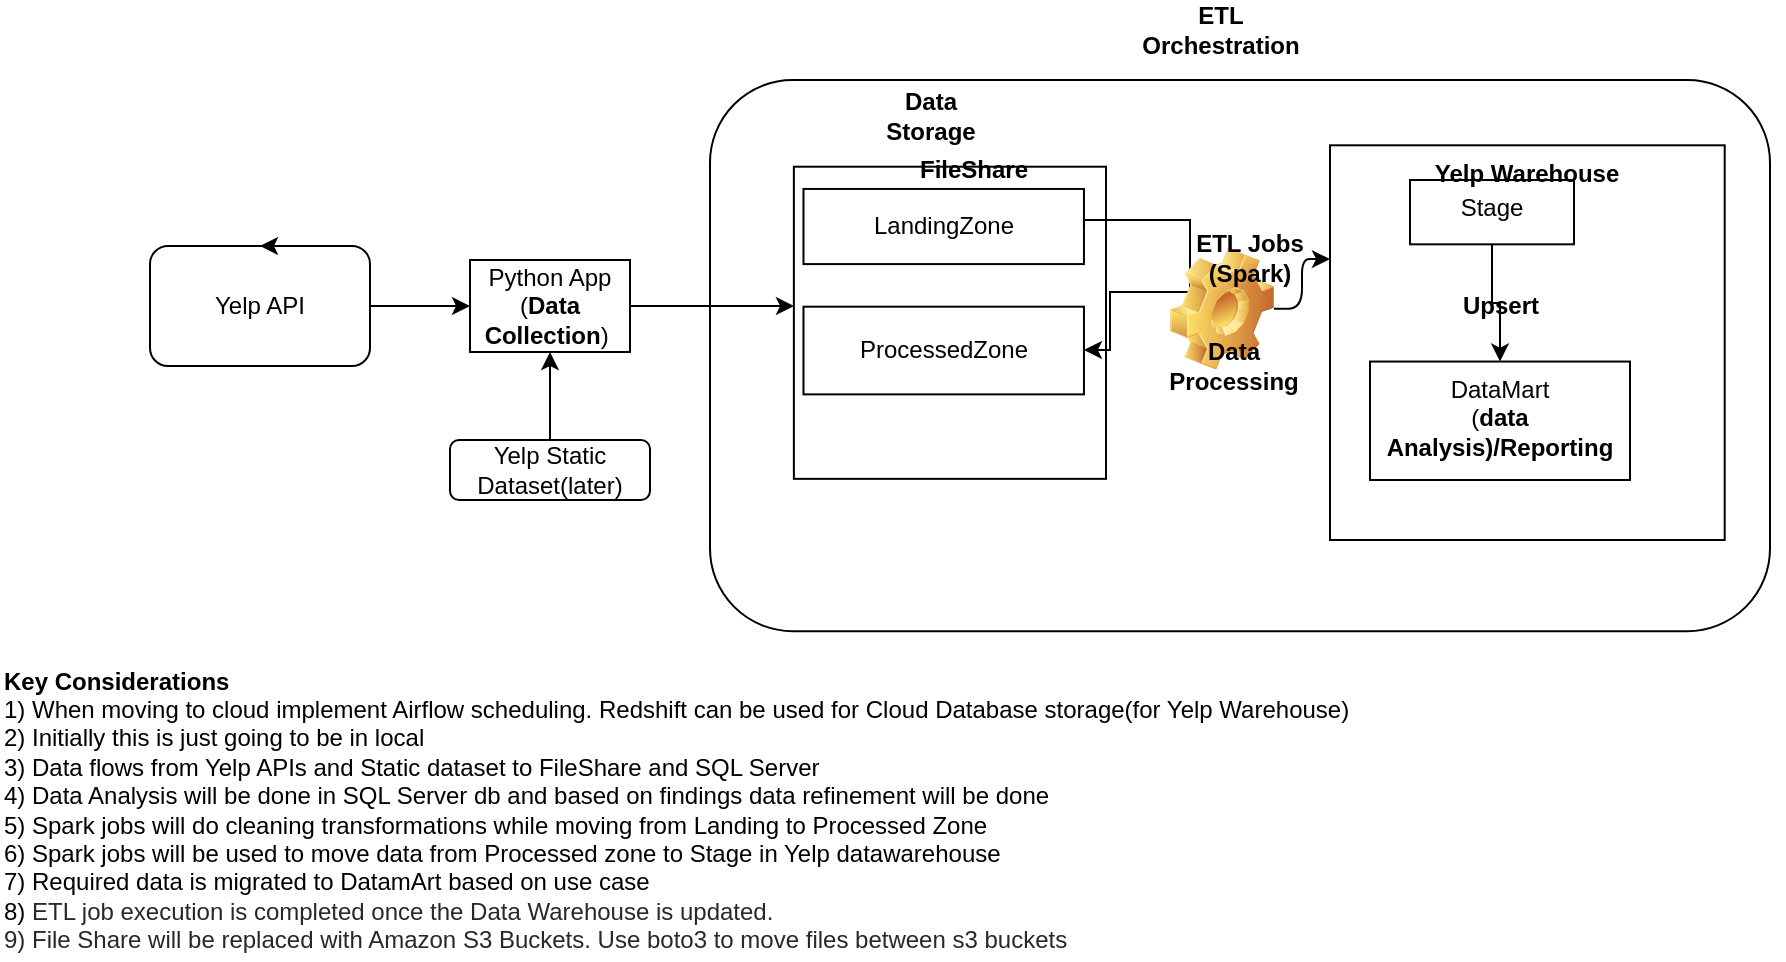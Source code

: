 <mxfile version="14.7.7" type="device"><diagram id="C5RBs43oDa-KdzZeNtuy" name="Page-1"><mxGraphModel dx="1821" dy="1603" grid="1" gridSize="10" guides="1" tooltips="1" connect="1" arrows="1" fold="1" page="1" pageScale="1" pageWidth="827" pageHeight="1169" math="0" shadow="0"><root><mxCell id="WIyWlLk6GJQsqaUBKTNV-0"/><mxCell id="WIyWlLk6GJQsqaUBKTNV-1" parent="WIyWlLk6GJQsqaUBKTNV-0"/><mxCell id="WM4zXxstgz6HfLPNzf8A-49" style="edgeStyle=orthogonalEdgeStyle;rounded=0;orthogonalLoop=1;jettySize=auto;html=1;entryX=0;entryY=0.5;entryDx=0;entryDy=0;" parent="WIyWlLk6GJQsqaUBKTNV-1" source="WIyWlLk6GJQsqaUBKTNV-3" target="WM4zXxstgz6HfLPNzf8A-1" edge="1"><mxGeometry relative="1" as="geometry"/></mxCell><mxCell id="WIyWlLk6GJQsqaUBKTNV-3" value="Yelp API" style="rounded=1;whiteSpace=wrap;html=1;fontSize=12;glass=0;strokeWidth=1;shadow=0;" parent="WIyWlLk6GJQsqaUBKTNV-1" vertex="1"><mxGeometry x="-30" y="93" width="110" height="60" as="geometry"/></mxCell><mxCell id="WM4zXxstgz6HfLPNzf8A-5" style="edgeStyle=orthogonalEdgeStyle;rounded=0;orthogonalLoop=1;jettySize=auto;html=1;entryX=0.5;entryY=1;entryDx=0;entryDy=0;" parent="WIyWlLk6GJQsqaUBKTNV-1" source="WM4zXxstgz6HfLPNzf8A-0" target="WM4zXxstgz6HfLPNzf8A-1" edge="1"><mxGeometry relative="1" as="geometry"/></mxCell><mxCell id="WM4zXxstgz6HfLPNzf8A-0" value="Yelp Static Dataset(later)" style="rounded=1;whiteSpace=wrap;html=1;fontSize=12;glass=0;strokeWidth=1;shadow=0;" parent="WIyWlLk6GJQsqaUBKTNV-1" vertex="1"><mxGeometry x="120" y="190" width="100" height="30" as="geometry"/></mxCell><mxCell id="WM4zXxstgz6HfLPNzf8A-1" value="Python App&lt;br&gt;(&lt;b&gt;Data Collection&lt;/b&gt;)&amp;nbsp;" style="rounded=0;whiteSpace=wrap;html=1;" parent="WIyWlLk6GJQsqaUBKTNV-1" vertex="1"><mxGeometry x="130" y="100" width="80" height="46" as="geometry"/></mxCell><mxCell id="WM4zXxstgz6HfLPNzf8A-37" value="&lt;font style=&quot;font-size: 12px&quot;&gt;&lt;b&gt;Key Considerations&lt;br&gt;&lt;/b&gt;1) When moving to cloud implement Airflow scheduling. Redshift can be used for Cloud Database storage(for Yelp Warehouse)&lt;br&gt;2) Initially this is just going to be in local&lt;br&gt;3) Data flows from Yelp APIs and Static dataset to FileShare and SQL Server&lt;br&gt;4) Data Analysis will be done in SQL Server db and based on findings data refinement will be done&amp;nbsp;&lt;br&gt;5) Spark jobs will do cleaning transformations while moving from Landing to Processed Zone&lt;br&gt;6) Spark jobs will be used to move data from Processed zone to Stage in Yelp datawarehouse&amp;nbsp;&lt;br&gt;7) Required data is migrated to DatamArt based on use case&lt;br&gt;&lt;font&gt;8)&amp;nbsp;&lt;span style=&quot;background-color: rgb(255 , 255 , 255) ; color: rgb(36 , 41 , 46)&quot;&gt;ETL job execution is completed once the Data Warehouse is updated.&lt;br&gt;9) File Share will be replaced with Amazon S3 Buckets. Use boto3 to move files between s3 buckets&lt;br&gt;&lt;/span&gt;&lt;/font&gt;&lt;/font&gt;" style="text;html=1;align=left;verticalAlign=middle;resizable=0;points=[];autosize=1;strokeColor=none;" parent="WIyWlLk6GJQsqaUBKTNV-1" vertex="1"><mxGeometry x="-105" y="300" width="690" height="150" as="geometry"/></mxCell><mxCell id="WM4zXxstgz6HfLPNzf8A-39" value="" style="group;" parent="WIyWlLk6GJQsqaUBKTNV-1" vertex="1" connectable="0"><mxGeometry x="250" y="-20" width="536.64" height="297.004" as="geometry"/></mxCell><mxCell id="WM4zXxstgz6HfLPNzf8A-10" value="" style="group" parent="WM4zXxstgz6HfLPNzf8A-39" vertex="1" connectable="0"><mxGeometry y="30.004" width="536.64" height="275.56" as="geometry"/></mxCell><mxCell id="WM4zXxstgz6HfLPNzf8A-7" value="" style="rounded=1;whiteSpace=wrap;html=1;" parent="WM4zXxstgz6HfLPNzf8A-10" vertex="1"><mxGeometry width="530" height="275.56" as="geometry"/></mxCell><mxCell id="WM4zXxstgz6HfLPNzf8A-9" value="LandingZone" style="rounded=0;whiteSpace=wrap;html=1;" parent="WM4zXxstgz6HfLPNzf8A-10" vertex="1"><mxGeometry x="46.743" y="54.471" width="140.23" height="37.576" as="geometry"/></mxCell><mxCell id="WM4zXxstgz6HfLPNzf8A-28" style="edgeStyle=orthogonalEdgeStyle;rounded=0;orthogonalLoop=1;jettySize=auto;html=1;exitX=1;exitY=0.5;exitDx=0;exitDy=0;" parent="WM4zXxstgz6HfLPNzf8A-10" source="WM4zXxstgz6HfLPNzf8A-9" target="WM4zXxstgz6HfLPNzf8A-11" edge="1"><mxGeometry relative="1" as="geometry"><Array as="points"><mxPoint x="187" y="70"/><mxPoint x="240" y="70"/><mxPoint x="240" y="106"/><mxPoint x="200" y="106"/><mxPoint x="200" y="135"/></Array></mxGeometry></mxCell><mxCell id="WM4zXxstgz6HfLPNzf8A-11" value="ProcessedZone" style="rounded=0;whiteSpace=wrap;html=1;" parent="WM4zXxstgz6HfLPNzf8A-10" vertex="1"><mxGeometry x="46.743" y="113.339" width="140.23" height="43.838" as="geometry"/></mxCell><mxCell id="WM4zXxstgz6HfLPNzf8A-15" value="&lt;p&gt;&lt;br&gt;&lt;/p&gt;" style="whiteSpace=wrap;html=1;aspect=fixed;fillColor=none;align=left;verticalAlign=top;" parent="WM4zXxstgz6HfLPNzf8A-10" vertex="1"><mxGeometry x="41.94" y="43.35" width="156.07" height="156.07" as="geometry"/></mxCell><mxCell id="WM4zXxstgz6HfLPNzf8A-16" value="&lt;b&gt;FileShare&lt;/b&gt;" style="text;html=1;strokeColor=none;fillColor=none;align=center;verticalAlign=middle;whiteSpace=wrap;rounded=0;" parent="WM4zXxstgz6HfLPNzf8A-10" vertex="1"><mxGeometry x="93.487" y="32.65" width="77.906" height="25.051" as="geometry"/></mxCell><mxCell id="WM4zXxstgz6HfLPNzf8A-19" value="" style="shape=image;html=1;verticalLabelPosition=bottom;verticalAlign=top;imageAspect=1;aspect=fixed;image=img/clipart/Gear_128x128.png;fillColor=none;" parent="WM4zXxstgz6HfLPNzf8A-10" vertex="1"><mxGeometry x="230.004" y="83.921" width="52" height="61" as="geometry"/></mxCell><mxCell id="WM4zXxstgz6HfLPNzf8A-20" value="ETL Jobs&lt;br&gt;(Spark)" style="text;html=1;strokeColor=none;fillColor=none;align=center;verticalAlign=middle;whiteSpace=wrap;rounded=0;fontStyle=1" parent="WM4zXxstgz6HfLPNzf8A-10" vertex="1"><mxGeometry x="240" y="71.838" width="60" height="34.021" as="geometry"/></mxCell><mxCell id="WM4zXxstgz6HfLPNzf8A-31" value="&lt;b&gt;Yelp Warehouse&lt;/b&gt;" style="whiteSpace=wrap;html=1;aspect=fixed;fillColor=none;verticalAlign=top;" parent="WM4zXxstgz6HfLPNzf8A-10" vertex="1"><mxGeometry x="310" y="32.65" width="197.35" height="197.35" as="geometry"/></mxCell><mxCell id="WM4zXxstgz6HfLPNzf8A-36" value="DataMart&lt;br&gt;(&lt;b&gt;data Analysis)/Reporting&lt;/b&gt;" style="rounded=0;whiteSpace=wrap;html=1;fillColor=none;verticalAlign=top;" parent="WM4zXxstgz6HfLPNzf8A-10" vertex="1"><mxGeometry x="330" y="140.77" width="130" height="59.23" as="geometry"/></mxCell><mxCell id="WM4zXxstgz6HfLPNzf8A-41" value="&lt;b&gt;Data Processing&lt;/b&gt;" style="text;html=1;strokeColor=none;fillColor=none;align=center;verticalAlign=middle;whiteSpace=wrap;rounded=0;" parent="WM4zXxstgz6HfLPNzf8A-10" vertex="1"><mxGeometry x="242" y="132.363" width="40" height="21.444" as="geometry"/></mxCell><mxCell id="WM4zXxstgz6HfLPNzf8A-46" value="" style="edgeStyle=elbowEdgeStyle;elbow=horizontal;endArrow=classic;html=1;" parent="WM4zXxstgz6HfLPNzf8A-10" source="WM4zXxstgz6HfLPNzf8A-19" edge="1"><mxGeometry width="50" height="50" relative="1" as="geometry"><mxPoint x="270" y="139.426" as="sourcePoint"/><mxPoint x="310" y="89.556" as="targetPoint"/></mxGeometry></mxCell><mxCell id="WM4zXxstgz6HfLPNzf8A-42" value="Data &lt;br&gt;Storage" style="text;html=1;align=center;verticalAlign=middle;resizable=0;points=[];autosize=1;strokeColor=none;fontStyle=1" parent="WM4zXxstgz6HfLPNzf8A-10" vertex="1"><mxGeometry x="80" y="2.646" width="60" height="30" as="geometry"/></mxCell><mxCell id="WM4zXxstgz6HfLPNzf8A-44" style="edgeStyle=orthogonalEdgeStyle;rounded=0;orthogonalLoop=1;jettySize=auto;html=1;entryX=0.5;entryY=0;entryDx=0;entryDy=0;" parent="WM4zXxstgz6HfLPNzf8A-39" source="WM4zXxstgz6HfLPNzf8A-35" target="WM4zXxstgz6HfLPNzf8A-36" edge="1"><mxGeometry relative="1" as="geometry"/></mxCell><mxCell id="WM4zXxstgz6HfLPNzf8A-35" value="Stage" style="rounded=0;whiteSpace=wrap;html=1;fillColor=none;verticalAlign=top;" parent="WM4zXxstgz6HfLPNzf8A-39" vertex="1"><mxGeometry x="350" y="79.998" width="82" height="32.166" as="geometry"/></mxCell><mxCell id="WM4zXxstgz6HfLPNzf8A-38" value="ETL &lt;br&gt;Orchestration" style="text;html=1;align=center;verticalAlign=middle;resizable=0;points=[];autosize=1;strokeColor=none;fontStyle=1" parent="WM4zXxstgz6HfLPNzf8A-39" vertex="1"><mxGeometry x="210" y="-10" width="90" height="30" as="geometry"/></mxCell><mxCell id="WM4zXxstgz6HfLPNzf8A-8" style="edgeStyle=orthogonalEdgeStyle;rounded=0;orthogonalLoop=1;jettySize=auto;html=1;" parent="WIyWlLk6GJQsqaUBKTNV-1" source="WM4zXxstgz6HfLPNzf8A-1" edge="1"><mxGeometry relative="1" as="geometry"><mxPoint x="292" y="123" as="targetPoint"/></mxGeometry></mxCell><mxCell id="WM4zXxstgz6HfLPNzf8A-45" value="Upsert" style="text;html=1;align=center;verticalAlign=middle;resizable=0;points=[];autosize=1;strokeColor=none;fontStyle=1" parent="WIyWlLk6GJQsqaUBKTNV-1" vertex="1"><mxGeometry x="620" y="113" width="50" height="20" as="geometry"/></mxCell><mxCell id="WM4zXxstgz6HfLPNzf8A-47" style="edgeStyle=orthogonalEdgeStyle;rounded=0;orthogonalLoop=1;jettySize=auto;html=1;exitX=0.75;exitY=0;exitDx=0;exitDy=0;entryX=0.5;entryY=0;entryDx=0;entryDy=0;" parent="WIyWlLk6GJQsqaUBKTNV-1" source="WIyWlLk6GJQsqaUBKTNV-3" target="WIyWlLk6GJQsqaUBKTNV-3" edge="1"><mxGeometry relative="1" as="geometry"/></mxCell></root></mxGraphModel></diagram></mxfile>